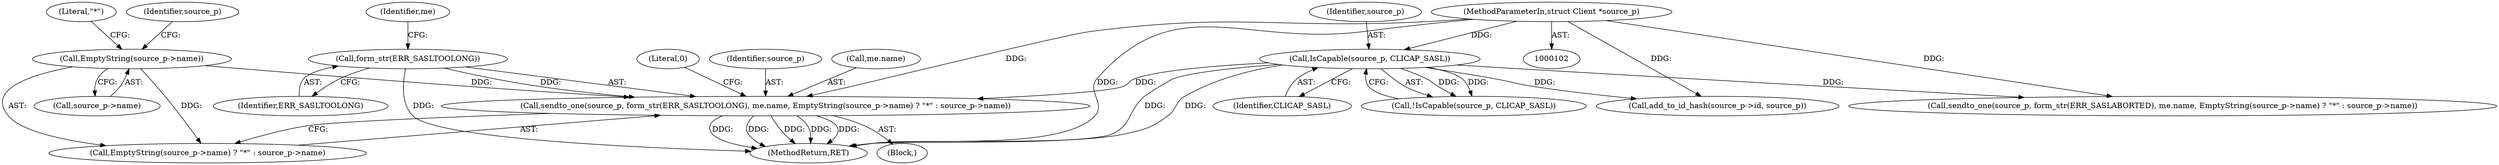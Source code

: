 digraph "0_charybdis_818a3fda944b26d4814132cee14cfda4ea4aa824@API" {
"1000222" [label="(Call,sendto_one(source_p, form_str(ERR_SASLTOOLONG), me.name, EmptyString(source_p->name) ? \"*\" : source_p->name))"];
"1000118" [label="(Call,IsCapable(source_p, CLICAP_SASL))"];
"1000104" [label="(MethodParameterIn,struct Client *source_p)"];
"1000224" [label="(Call,form_str(ERR_SASLTOOLONG))"];
"1000230" [label="(Call,EmptyString(source_p->name))"];
"1000236" [label="(Identifier,source_p)"];
"1000174" [label="(Call,sendto_one(source_p, form_str(ERR_SASLABORTED), me.name, EmptyString(source_p->name) ? \"*\" : source_p->name))"];
"1000120" [label="(Identifier,CLICAP_SASL)"];
"1000239" [label="(Literal,0)"];
"1000396" [label="(MethodReturn,RET)"];
"1000223" [label="(Identifier,source_p)"];
"1000252" [label="(Call,add_to_id_hash(source_p->id, source_p))"];
"1000225" [label="(Identifier,ERR_SASLTOOLONG)"];
"1000229" [label="(Call,EmptyString(source_p->name) ? \"*\" : source_p->name)"];
"1000222" [label="(Call,sendto_one(source_p, form_str(ERR_SASLTOOLONG), me.name, EmptyString(source_p->name) ? \"*\" : source_p->name))"];
"1000221" [label="(Block,)"];
"1000231" [label="(Call,source_p->name)"];
"1000227" [label="(Identifier,me)"];
"1000119" [label="(Identifier,source_p)"];
"1000230" [label="(Call,EmptyString(source_p->name))"];
"1000224" [label="(Call,form_str(ERR_SASLTOOLONG))"];
"1000234" [label="(Literal,\"*\")"];
"1000117" [label="(Call,!IsCapable(source_p, CLICAP_SASL))"];
"1000104" [label="(MethodParameterIn,struct Client *source_p)"];
"1000226" [label="(Call,me.name)"];
"1000118" [label="(Call,IsCapable(source_p, CLICAP_SASL))"];
"1000222" -> "1000221"  [label="AST: "];
"1000222" -> "1000229"  [label="CFG: "];
"1000223" -> "1000222"  [label="AST: "];
"1000224" -> "1000222"  [label="AST: "];
"1000226" -> "1000222"  [label="AST: "];
"1000229" -> "1000222"  [label="AST: "];
"1000239" -> "1000222"  [label="CFG: "];
"1000222" -> "1000396"  [label="DDG: "];
"1000222" -> "1000396"  [label="DDG: "];
"1000222" -> "1000396"  [label="DDG: "];
"1000222" -> "1000396"  [label="DDG: "];
"1000222" -> "1000396"  [label="DDG: "];
"1000118" -> "1000222"  [label="DDG: "];
"1000104" -> "1000222"  [label="DDG: "];
"1000224" -> "1000222"  [label="DDG: "];
"1000230" -> "1000222"  [label="DDG: "];
"1000118" -> "1000117"  [label="AST: "];
"1000118" -> "1000120"  [label="CFG: "];
"1000119" -> "1000118"  [label="AST: "];
"1000120" -> "1000118"  [label="AST: "];
"1000117" -> "1000118"  [label="CFG: "];
"1000118" -> "1000396"  [label="DDG: "];
"1000118" -> "1000396"  [label="DDG: "];
"1000118" -> "1000117"  [label="DDG: "];
"1000118" -> "1000117"  [label="DDG: "];
"1000104" -> "1000118"  [label="DDG: "];
"1000118" -> "1000174"  [label="DDG: "];
"1000118" -> "1000252"  [label="DDG: "];
"1000104" -> "1000102"  [label="AST: "];
"1000104" -> "1000396"  [label="DDG: "];
"1000104" -> "1000174"  [label="DDG: "];
"1000104" -> "1000252"  [label="DDG: "];
"1000224" -> "1000225"  [label="CFG: "];
"1000225" -> "1000224"  [label="AST: "];
"1000227" -> "1000224"  [label="CFG: "];
"1000224" -> "1000396"  [label="DDG: "];
"1000230" -> "1000229"  [label="AST: "];
"1000230" -> "1000231"  [label="CFG: "];
"1000231" -> "1000230"  [label="AST: "];
"1000234" -> "1000230"  [label="CFG: "];
"1000236" -> "1000230"  [label="CFG: "];
"1000230" -> "1000229"  [label="DDG: "];
}
